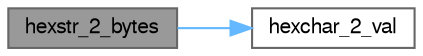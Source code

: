 digraph "hexstr_2_bytes"
{
 // LATEX_PDF_SIZE
  bgcolor="transparent";
  edge [fontname=FreeSans,fontsize=10,labelfontname=FreeSans,labelfontsize=10];
  node [fontname=FreeSans,fontsize=10,shape=box,height=0.2,width=0.4];
  rankdir="LR";
  Node1 [label="hexstr_2_bytes",height=0.2,width=0.4,color="gray40", fillcolor="grey60", style="filled", fontcolor="black",tooltip="Converts a string of hex characters to bytes."];
  Node1 -> Node2 [color="steelblue1",style="solid"];
  Node2 [label="hexchar_2_val",height=0.2,width=0.4,color="grey40", fillcolor="white", style="filled",URL="$nm__common_8c.html#afcba701a8307c66c1f6243c4c51b9448",tooltip=" "];
}
